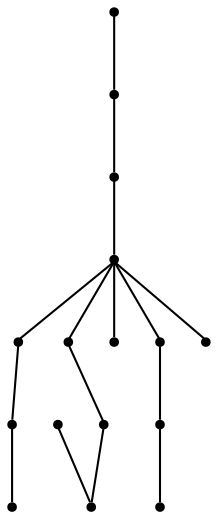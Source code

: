 graph {
  node [shape=point,comment="{\"directed\":false,\"doi\":\"10.4230/LIPIcs.GD.2024.32\",\"figure\":\"14 (12)\"}"]

  v0 [pos="1932.756603043863,824.2262819347281"]
  v1 [pos="1902.19144228618,702.2089713500379"]
  v2 [pos="1902.328809222022,824.1652446046068"]
  v3 [pos="1932.8251593201765,702.2089713500379"]
  v4 [pos="1871.8323319322603,702.2089713500379"]
  v5 [pos="1871.6950921880257,824.1652446046068"]
  v6 [pos="1841.1987420898713,702.2089713500379"]
  v7 [pos="1810.7709482680307,824.2262819347281"]
  v8 [pos="1820.8677996272327,702.2013416837727"]
  v9 [pos="1780.2059147019554,702.2089713500379"]
  v10 [pos="1800.536857164594,702.2089713500379"]
  v11 [pos="1749.7781208801148,824.2262819347281"]
  v12 [pos="1749.8468043480357,702.2089713500379"]
  v13 [pos="1719.2130873140393,702.2089713500379"]
  v14 [pos="1719.3504542498813,824.1652446046068"]
  v15 [pos="1688.7827496600532,702.2775111853201"]

  v0 -- v1 [id="-1",pos="1932.756603043863,824.2262819347281 1902.19144228618,702.2089713500379 1902.19144228618,702.2089713500379 1902.19144228618,702.2089713500379"]
  v15 -- v14 [id="-2",pos="1688.7827496600532,702.2775111853201 1719.3504542498813,824.1652446046068 1719.3504542498813,824.1652446046068 1719.3504542498813,824.1652446046068"]
  v14 -- v12 [id="-3",pos="1719.3504542498813,824.1652446046068 1749.8468043480357,702.2089713500379 1749.8468043480357,702.2089713500379 1749.8468043480357,702.2089713500379"]
  v11 -- v13 [id="-4",pos="1749.7781208801148,824.2262819347281 1719.2130873140393,702.2089713500379 1719.2130873140393,702.2089713500379 1719.2130873140393,702.2089713500379"]
  v12 -- v7 [id="-5",pos="1749.8468043480357,702.2089713500379 1810.7709482680307,824.2262819347281 1810.7709482680307,824.2262819347281 1810.7709482680307,824.2262819347281"]
  v9 -- v11 [id="-6",pos="1780.2059147019554,702.2089713500379 1749.7781208801148,824.2262819347281 1749.7781208801148,824.2262819347281 1749.7781208801148,824.2262819347281"]
  v7 -- v10 [id="-7",pos="1810.7709482680307,824.2262819347281 1800.536857164594,702.2089713500379 1800.536857164594,702.2089713500379 1800.536857164594,702.2089713500379"]
  v7 -- v9 [id="-8",pos="1810.7709482680307,824.2262819347281 1780.2059147019554,702.2089713500379 1780.2059147019554,702.2089713500379 1780.2059147019554,702.2089713500379"]
  v7 -- v8 [id="-9",pos="1810.7709482680307,824.2262819347281 1820.8677996272327,702.2013416837727 1820.8677996272327,702.2013416837727 1820.8677996272327,702.2013416837727"]
  v7 -- v6 [id="-10",pos="1810.7709482680307,824.2262819347281 1841.1987420898713,702.2089713500379 1841.1987420898713,702.2089713500379 1841.1987420898713,702.2089713500379"]
  v7 -- v4 [id="-11",pos="1810.7709482680307,824.2262819347281 1871.8323319322603,702.2089713500379 1871.8323319322603,702.2089713500379 1871.8323319322603,702.2089713500379"]
  v6 -- v5 [id="-12",pos="1841.1987420898713,702.2089713500379 1871.6950921880257,824.1652446046068 1871.6950921880257,824.1652446046068 1871.6950921880257,824.1652446046068"]
  v5 -- v1 [id="-13",pos="1871.6950921880257,824.1652446046068 1902.19144228618,702.2089713500379 1902.19144228618,702.2089713500379 1902.19144228618,702.2089713500379"]
  v4 -- v2 [id="-14",pos="1871.8323319322603,702.2089713500379 1902.328809222022,824.1652446046068 1902.328809222022,824.1652446046068 1902.328809222022,824.1652446046068"]
  v2 -- v3 [id="-15",pos="1902.328809222022,824.1652446046068 1932.8251593201765,702.2089713500379 1932.8251593201765,702.2089713500379 1932.8251593201765,702.2089713500379"]
}